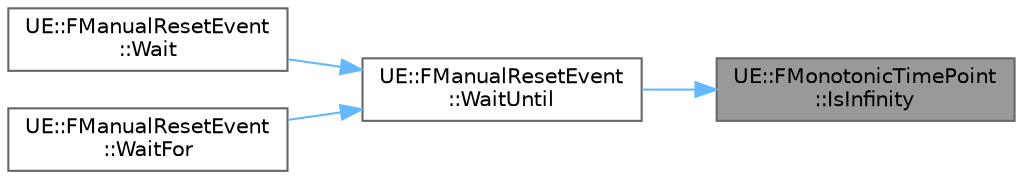 digraph "UE::FMonotonicTimePoint::IsInfinity"
{
 // INTERACTIVE_SVG=YES
 // LATEX_PDF_SIZE
  bgcolor="transparent";
  edge [fontname=Helvetica,fontsize=10,labelfontname=Helvetica,labelfontsize=10];
  node [fontname=Helvetica,fontsize=10,shape=box,height=0.2,width=0.4];
  rankdir="RL";
  Node1 [id="Node000001",label="UE::FMonotonicTimePoint\l::IsInfinity",height=0.2,width=0.4,color="gray40", fillcolor="grey60", style="filled", fontcolor="black",tooltip=" "];
  Node1 -> Node2 [id="edge1_Node000001_Node000002",dir="back",color="steelblue1",style="solid",tooltip=" "];
  Node2 [id="Node000002",label="UE::FManualResetEvent\l::WaitUntil",height=0.2,width=0.4,color="grey40", fillcolor="white", style="filled",URL="$d1/d83/classUE_1_1FManualResetEvent.html#af53d12344d4d6cde8ed492125ca5604d",tooltip="Wait until the event is notified."];
  Node2 -> Node3 [id="edge2_Node000002_Node000003",dir="back",color="steelblue1",style="solid",tooltip=" "];
  Node3 [id="Node000003",label="UE::FManualResetEvent\l::Wait",height=0.2,width=0.4,color="grey40", fillcolor="white", style="filled",URL="$d1/d83/classUE_1_1FManualResetEvent.html#a95cfc88004c3c2adad44229a21916095",tooltip="Wait until the event is notified."];
  Node2 -> Node4 [id="edge3_Node000002_Node000004",dir="back",color="steelblue1",style="solid",tooltip=" "];
  Node4 [id="Node000004",label="UE::FManualResetEvent\l::WaitFor",height=0.2,width=0.4,color="grey40", fillcolor="white", style="filled",URL="$d1/d83/classUE_1_1FManualResetEvent.html#aea1ca9abc99688ef24af7fd38267eafb",tooltip="Wait until the event is notified."];
}
